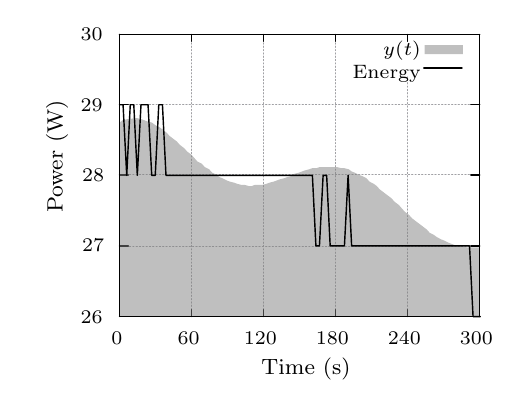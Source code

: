 
\definecolor{ca0a0a4}{RGB}{160,160,164}
\definecolor{c808080}{RGB}{128,128,128}
\begin{tikzpicture}[y=0.80pt, x=0.80pt, yscale=-0.5, xscale=0.66, inner sep=0pt, outer sep=0pt]
\scriptsize
\begin{scope}[draw=black,line join=bevel,line cap=rect,even odd rule,line width=0.512pt]
  \begin{scope}[cm={{1.0,0.0,0.0,1.0,(0.0,0.0)}},draw=black,line join=bevel,line cap=rect,line width=0.512pt]
  \end{scope}
  \begin{scope}[cm={{1.006,0.0,0.0,1.006,(0.0,0.0)}},draw=black,line join=bevel,line cap=rect,line width=0.512pt]
  \end{scope}
  \begin{scope}[cm={{1.006,0.0,0.0,1.006,(0.0,0.0)}},draw=ca0a0a4,dash pattern=on 0.40pt off 0.80pt,line join=round,line cap=round,line width=0.400pt]
    \path[draw] (53.5,268.5) -- (298.5,268.5);
  \end{scope}
  \begin{scope}[cm={{1.006,0.0,0.0,1.006,(0.0,0.0)}},draw=black,line join=round,line cap=round,line width=0.512pt]
    \path[draw] (53.5,268.5) -- (59.5,268.5);
    \path[draw] (298.5,268.5) -- (292.5,268.5);
  \end{scope}
  \begin{scope}[cm={{1.006,0.0,0.0,1.006,(0.0,0.0)}},draw=black,line join=bevel,line cap=rect,line width=0.512pt]
  \end{scope}
  \begin{scope}[cm={{1.006,0.0,0.0,1.006,(27.169,276.216)}},draw=black,line join=bevel,line cap=rect,line width=0.512pt]
  \end{scope}
  \begin{scope}[cm={{1.006,0.0,0.0,1.006,(27.169,276.216)}},draw=black,line join=bevel,line cap=rect,line width=0.512pt]
  \end{scope}
  \begin{scope}[cm={{1.006,0.0,0.0,1.006,(27.169,276.216)}},draw=black,line join=bevel,line cap=rect,line width=0.512pt]
  \end{scope}
  \begin{scope}[cm={{1.006,0.0,0.0,1.006,(27.169,276.216)}},draw=black,line join=bevel,line cap=rect,line width=0.512pt]
  \end{scope}
  \begin{scope}[cm={{1.006,0.0,0.0,1.006,(27.169,276.216)}},draw=black,line join=bevel,line cap=rect,line width=0.512pt]
  \end{scope}
  \begin{scope}[cm={{1.006,0.0,0.0,1.006,(27.169,276.216)}},draw=black,line join=bevel,line cap=rect,line width=0.512pt]
    \path[fill=black] (0.0,0.0) node[above right] (text40) {26};
  \end{scope}
  \begin{scope}[cm={{1.006,0.0,0.0,1.006,(27.169,276.216)}},draw=black,line join=bevel,line cap=rect,line width=0.512pt]
  \end{scope}
  \begin{scope}[cm={{1.006,0.0,0.0,1.006,(0.0,0.0)}},draw=black,line join=bevel,line cap=rect,line width=0.512pt]
  \end{scope}
  \begin{scope}[cm={{1.006,0.0,0.0,1.006,(0.0,0.0)}},draw=ca0a0a4,dash pattern=on 0.40pt off 0.80pt,line join=round,line cap=round,line width=0.400pt]
    \path[draw] (53.5,205.5) -- (298.5,205.5);
  \end{scope}
  \begin{scope}[cm={{1.006,0.0,0.0,1.006,(0.0,0.0)}},draw=black,line join=round,line cap=round,line width=0.512pt]
    \path[draw] (53.5,205.5) -- (59.5,205.5);
    \path[draw] (298.5,205.5) -- (292.5,205.5);
  \end{scope}
  \begin{scope}[cm={{1.006,0.0,0.0,1.006,(0.0,0.0)}},draw=black,line join=bevel,line cap=rect,line width=0.512pt]
  \end{scope}
  \begin{scope}[cm={{1.006,0.0,0.0,1.006,(28.175,211.816)}},draw=black,line join=bevel,line cap=rect,line width=0.512pt]
  \end{scope}
  \begin{scope}[cm={{1.006,0.0,0.0,1.006,(28.175,211.816)}},draw=black,line join=bevel,line cap=rect,line width=0.512pt]
  \end{scope}
  \begin{scope}[cm={{1.006,0.0,0.0,1.006,(28.175,211.816)}},draw=black,line join=bevel,line cap=rect,line width=0.512pt]
  \end{scope}
  \begin{scope}[cm={{1.006,0.0,0.0,1.006,(28.175,211.816)}},draw=black,line join=bevel,line cap=rect,line width=0.512pt]
  \end{scope}
  \begin{scope}[cm={{1.006,0.0,0.0,1.006,(28.175,211.816)}},draw=black,line join=bevel,line cap=rect,line width=0.512pt]
  \end{scope}
  \begin{scope}[cm={{1.006,0.0,0.0,1.006,(28.175,211.816)}},draw=black,line join=bevel,line cap=rect,line width=0.512pt]
    \path[fill=black] (0.0,0.0) node[above right] (text70) {27};
  \end{scope}
  \begin{scope}[cm={{1.006,0.0,0.0,1.006,(28.175,211.816)}},draw=black,line join=bevel,line cap=rect,line width=0.512pt]
  \end{scope}
  \begin{scope}[cm={{1.006,0.0,0.0,1.006,(0.0,0.0)}},draw=black,line join=bevel,line cap=rect,line width=0.512pt]
  \end{scope}
  \begin{scope}[cm={{1.006,0.0,0.0,1.006,(0.0,0.0)}},draw=ca0a0a4,dash pattern=on 0.40pt off 0.80pt,line join=round,line cap=round,line width=0.400pt]
    \path[draw] (53.5,141.5) -- (298.5,141.5);
  \end{scope}
  \begin{scope}[cm={{1.006,0.0,0.0,1.006,(0.0,0.0)}},draw=black,line join=round,line cap=round,line width=0.512pt]
    \path[draw] (53.5,141.5) -- (59.5,141.5);
    \path[draw] (298.5,141.5) -- (292.5,141.5);
  \end{scope}
  \begin{scope}[cm={{1.006,0.0,0.0,1.006,(0.0,0.0)}},draw=black,line join=bevel,line cap=rect,line width=0.512pt]
  \end{scope}
  \begin{scope}[cm={{1.006,0.0,0.0,1.006,(28.175,148.422)}},draw=black,line join=bevel,line cap=rect,line width=0.512pt]
  \end{scope}
  \begin{scope}[cm={{1.006,0.0,0.0,1.006,(28.175,148.422)}},draw=black,line join=bevel,line cap=rect,line width=0.512pt]
  \end{scope}
  \begin{scope}[cm={{1.006,0.0,0.0,1.006,(28.175,148.422)}},draw=black,line join=bevel,line cap=rect,line width=0.512pt]
  \end{scope}
  \begin{scope}[cm={{1.006,0.0,0.0,1.006,(28.175,148.422)}},draw=black,line join=bevel,line cap=rect,line width=0.512pt]
  \end{scope}
  \begin{scope}[cm={{1.006,0.0,0.0,1.006,(28.175,148.422)}},draw=black,line join=bevel,line cap=rect,line width=0.512pt]
  \end{scope}
  \begin{scope}[cm={{1.006,0.0,0.0,1.006,(28.175,148.422)}},draw=black,line join=bevel,line cap=rect,line width=0.512pt]
    \path[fill=black] (0.0,0.0) node[above right] (text100) {28};
  \end{scope}
  \begin{scope}[cm={{1.006,0.0,0.0,1.006,(28.175,148.422)}},draw=black,line join=bevel,line cap=rect,line width=0.512pt]
  \end{scope}
  \begin{scope}[cm={{1.006,0.0,0.0,1.006,(0.0,0.0)}},draw=black,line join=bevel,line cap=rect,line width=0.512pt]
  \end{scope}
  \begin{scope}[cm={{1.006,0.0,0.0,1.006,(0.0,0.0)}},draw=ca0a0a4,dash pattern=on 0.40pt off 0.80pt,line join=round,line cap=round,line width=0.400pt]
    \path[draw] (53.5,78.5) -- (298.5,78.5);
  \end{scope}
  \begin{scope}[cm={{1.006,0.0,0.0,1.006,(0.0,0.0)}},draw=black,line join=round,line cap=round,line width=0.512pt]
    \path[draw] (53.5,78.5) -- (59.5,78.5);
    \path[draw] (298.5,78.5) -- (292.5,78.5);
  \end{scope}
  \begin{scope}[cm={{1.006,0.0,0.0,1.006,(0.0,0.0)}},draw=black,line join=bevel,line cap=rect,line width=0.512pt]
  \end{scope}
  \begin{scope}[cm={{1.006,0.0,0.0,1.006,(27.169,85.028)}},draw=black,line join=bevel,line cap=rect,line width=0.512pt]
  \end{scope}
  \begin{scope}[cm={{1.006,0.0,0.0,1.006,(27.169,85.028)}},draw=black,line join=bevel,line cap=rect,line width=0.512pt]
  \end{scope}
  \begin{scope}[cm={{1.006,0.0,0.0,1.006,(27.169,85.028)}},draw=black,line join=bevel,line cap=rect,line width=0.512pt]
  \end{scope}
  \begin{scope}[cm={{1.006,0.0,0.0,1.006,(27.169,85.028)}},draw=black,line join=bevel,line cap=rect,line width=0.512pt]
  \end{scope}
  \begin{scope}[cm={{1.006,0.0,0.0,1.006,(27.169,85.028)}},draw=black,line join=bevel,line cap=rect,line width=0.512pt]
  \end{scope}
  \begin{scope}[cm={{1.006,0.0,0.0,1.006,(27.169,85.028)}},draw=black,line join=bevel,line cap=rect,line width=0.512pt]
    \path[fill=black] (0.0,0.0) node[above right] (text130) {29};
  \end{scope}
  \begin{scope}[cm={{1.006,0.0,0.0,1.006,(27.169,85.028)}},draw=black,line join=bevel,line cap=rect,line width=0.512pt]
  \end{scope}
  \begin{scope}[cm={{1.006,0.0,0.0,1.006,(0.0,0.0)}},draw=black,line join=bevel,line cap=rect,line width=0.512pt]
  \end{scope}
  \begin{scope}[cm={{1.006,0.0,0.0,1.006,(0.0,0.0)}},draw=ca0a0a4,dash pattern=on 0.40pt off 0.80pt,line join=round,line cap=round,line width=0.400pt]
    \path[draw] (53.5,15.5) -- (298.5,15.5);
  \end{scope}
  \begin{scope}[cm={{1.006,0.0,0.0,1.006,(0.0,0.0)}},draw=black,line join=round,line cap=round,line width=0.512pt]
    \path[draw] (53.5,15.5) -- (59.5,15.5);
    \path[draw] (298.5,15.5) -- (292.5,15.5);
  \end{scope}
  \begin{scope}[cm={{1.006,0.0,0.0,1.006,(0.0,0.0)}},draw=black,line join=bevel,line cap=rect,line width=0.512pt]
  \end{scope}
  \begin{scope}[cm={{1.006,0.0,0.0,1.006,(27.169,20.628)}},draw=black,line join=bevel,line cap=rect,line width=0.512pt]
  \end{scope}
  \begin{scope}[cm={{1.006,0.0,0.0,1.006,(27.169,20.628)}},draw=black,line join=bevel,line cap=rect,line width=0.512pt]
  \end{scope}
  \begin{scope}[cm={{1.006,0.0,0.0,1.006,(27.169,20.628)}},draw=black,line join=bevel,line cap=rect,line width=0.512pt]
  \end{scope}
  \begin{scope}[cm={{1.006,0.0,0.0,1.006,(27.169,20.628)}},draw=black,line join=bevel,line cap=rect,line width=0.512pt]
  \end{scope}
  \begin{scope}[cm={{1.006,0.0,0.0,1.006,(27.169,20.628)}},draw=black,line join=bevel,line cap=rect,line width=0.512pt]
  \end{scope}
  \begin{scope}[cm={{1.006,0.0,0.0,1.006,(27.169,20.628)}},draw=black,line join=bevel,line cap=rect,line width=0.512pt]
    \path[fill=black] (0.0,0.0) node[above right] (text160) {30};
  \end{scope}
  \begin{scope}[cm={{1.006,0.0,0.0,1.006,(27.169,20.628)}},draw=black,line join=bevel,line cap=rect,line width=0.512pt]
  \end{scope}
  \begin{scope}[cm={{1.006,0.0,0.0,1.006,(0.0,0.0)}},draw=black,line join=bevel,line cap=rect,line width=0.512pt]
  \end{scope}
  \begin{scope}[cm={{1.006,0.0,0.0,1.006,(0.0,0.0)}},draw=ca0a0a4,dash pattern=on 0.40pt off 0.80pt,line join=round,line cap=round,line width=0.400pt]
    \path[draw] (53.5,268.5) -- (53.5,15.5);
  \end{scope}
  \begin{scope}[cm={{1.006,0.0,0.0,1.006,(0.0,0.0)}},draw=black,line join=round,line cap=round,line width=0.512pt]
    \path[draw] (53.5,268.5) -- (53.5,262.5);
    \path[draw] (53.5,15.5) -- (53.5,21.5);
  \end{scope}
  \begin{scope}[cm={{1.006,0.0,0.0,1.006,(0.0,0.0)}},draw=black,line join=bevel,line cap=rect,line width=0.512pt]
  \end{scope}
  \begin{scope}[cm={{1.006,0.0,0.0,1.006,(48.3,291.309)}},draw=black,line join=bevel,line cap=rect,line width=0.512pt]
  \end{scope}
  \begin{scope}[cm={{1.006,0.0,0.0,1.006,(48.3,291.309)}},draw=black,line join=bevel,line cap=rect,line width=0.512pt]
  \end{scope}
  \begin{scope}[cm={{1.006,0.0,0.0,1.006,(48.3,291.309)}},draw=black,line join=bevel,line cap=rect,line width=0.512pt]
  \end{scope}
  \begin{scope}[cm={{1.006,0.0,0.0,1.006,(48.3,291.309)}},draw=black,line join=bevel,line cap=rect,line width=0.512pt]
  \end{scope}
  \begin{scope}[cm={{1.006,0.0,0.0,1.006,(48.3,291.309)}},draw=black,line join=bevel,line cap=rect,line width=0.512pt]
  \end{scope}
  \begin{scope}[cm={{1.006,0.0,0.0,1.006,(48.3,295.309)}},draw=black,line join=bevel,line cap=rect,line width=0.512pt]
    \path[fill=black] (0.0,0.0) node[above right] (text190) {0};
  \end{scope}
  \begin{scope}[cm={{1.006,0.0,0.0,1.006,(48.3,291.309)}},draw=black,line join=bevel,line cap=rect,line width=0.512pt]
  \end{scope}
  \begin{scope}[cm={{1.006,0.0,0.0,1.006,(0.0,0.0)}},draw=black,line join=bevel,line cap=rect,line width=0.512pt]
  \end{scope}
  \begin{scope}[cm={{1.006,0.0,0.0,1.006,(0.0,0.0)}},draw=ca0a0a4,dash pattern=on 0.40pt off 0.80pt,line join=round,line cap=round,line width=0.400pt]
    \path[draw] (102.5,268.5) -- (102.5,15.5);
  \end{scope}
  \begin{scope}[cm={{1.006,0.0,0.0,1.006,(0.0,0.0)}},draw=black,line join=round,line cap=round,line width=0.512pt]
    \path[draw] (102.5,268.5) -- (102.5,262.5);
    \path[draw] (102.5,15.5) -- (102.5,21.5);
  \end{scope}
  \begin{scope}[cm={{1.006,0.0,0.0,1.006,(0.0,0.0)}},draw=black,line join=bevel,line cap=rect,line width=0.512pt]
  \end{scope}
  \begin{scope}[cm={{1.006,0.0,0.0,1.006,(93.581,291.309)}},draw=black,line join=bevel,line cap=rect,line width=0.512pt]
  \end{scope}
  \begin{scope}[cm={{1.006,0.0,0.0,1.006,(93.581,291.309)}},draw=black,line join=bevel,line cap=rect,line width=0.512pt]
  \end{scope}
  \begin{scope}[cm={{1.006,0.0,0.0,1.006,(93.581,291.309)}},draw=black,line join=bevel,line cap=rect,line width=0.512pt]
  \end{scope}
  \begin{scope}[cm={{1.006,0.0,0.0,1.006,(93.581,291.309)}},draw=black,line join=bevel,line cap=rect,line width=0.512pt]
  \end{scope}
  \begin{scope}[cm={{1.006,0.0,0.0,1.006,(93.581,291.309)}},draw=black,line join=bevel,line cap=rect,line width=0.512pt]
  \end{scope}
  \begin{scope}[cm={{1.006,0.0,0.0,1.006,(93.581,295.309)}},draw=black,line join=bevel,line cap=rect,line width=0.512pt]
    \path[fill=black] (0.0,0.0) node[above right] (text220) {60};
  \end{scope}
  \begin{scope}[cm={{1.006,0.0,0.0,1.006,(93.581,291.309)}},draw=black,line join=bevel,line cap=rect,line width=0.512pt]
  \end{scope}
  \begin{scope}[cm={{1.006,0.0,0.0,1.006,(0.0,0.0)}},draw=black,line join=bevel,line cap=rect,line width=0.512pt]
  \end{scope}
  \begin{scope}[cm={{1.006,0.0,0.0,1.006,(0.0,0.0)}},draw=ca0a0a4,dash pattern=on 0.40pt off 0.80pt,line join=round,line cap=round,line width=0.400pt]
    \path[draw] (151.5,268.5) -- (151.5,15.5);
  \end{scope}
  \begin{scope}[cm={{1.006,0.0,0.0,1.006,(0.0,0.0)}},draw=black,line join=round,line cap=round,line width=0.512pt]
    \path[draw] (151.5,268.5) -- (151.5,262.5);
    \path[draw] (151.5,15.5) -- (151.5,21.5);
  \end{scope}
  \begin{scope}[cm={{1.006,0.0,0.0,1.006,(0.0,0.0)}},draw=black,line join=bevel,line cap=rect,line width=0.512pt]
  \end{scope}
  \begin{scope}[cm={{1.006,0.0,0.0,1.006,(138.863,291.309)}},draw=black,line join=bevel,line cap=rect,line width=0.512pt]
  \end{scope}
  \begin{scope}[cm={{1.006,0.0,0.0,1.006,(138.863,291.309)}},draw=black,line join=bevel,line cap=rect,line width=0.512pt]
  \end{scope}
  \begin{scope}[cm={{1.006,0.0,0.0,1.006,(138.863,291.309)}},draw=black,line join=bevel,line cap=rect,line width=0.512pt]
  \end{scope}
  \begin{scope}[cm={{1.006,0.0,0.0,1.006,(138.863,291.309)}},draw=black,line join=bevel,line cap=rect,line width=0.512pt]
  \end{scope}
  \begin{scope}[cm={{1.006,0.0,0.0,1.006,(138.863,291.309)}},draw=black,line join=bevel,line cap=rect,line width=0.512pt]
  \end{scope}
  \begin{scope}[cm={{1.006,0.0,0.0,1.006,(138.863,295.309)}},draw=black,line join=bevel,line cap=rect,line width=0.512pt]
    \path[fill=black] (0.0,0.0) node[above right] (text250) {120};
  \end{scope}
  \begin{scope}[cm={{1.006,0.0,0.0,1.006,(138.863,291.309)}},draw=black,line join=bevel,line cap=rect,line width=0.512pt]
  \end{scope}
  \begin{scope}[cm={{1.006,0.0,0.0,1.006,(0.0,0.0)}},draw=black,line join=bevel,line cap=rect,line width=0.512pt]
  \end{scope}
  \begin{scope}[cm={{1.006,0.0,0.0,1.006,(0.0,0.0)}},draw=ca0a0a4,dash pattern=on 0.40pt off 0.80pt,line join=round,line cap=round,line width=0.400pt]
    \path[draw] (200.5,268.5) -- (200.5,15.5);
  \end{scope}
  \begin{scope}[cm={{1.006,0.0,0.0,1.006,(0.0,0.0)}},draw=black,line join=round,line cap=round,line width=0.512pt]
    \path[draw] (200.5,268.5) -- (200.5,262.5);
    \path[draw] (200.5,15.5) -- (200.5,21.5);
  \end{scope}
  \begin{scope}[cm={{1.006,0.0,0.0,1.006,(0.0,0.0)}},draw=black,line join=bevel,line cap=rect,line width=0.512pt]
  \end{scope}
  \begin{scope}[cm={{1.006,0.0,0.0,1.006,(188.169,291.309)}},draw=black,line join=bevel,line cap=rect,line width=0.512pt]
  \end{scope}
  \begin{scope}[cm={{1.006,0.0,0.0,1.006,(188.169,291.309)}},draw=black,line join=bevel,line cap=rect,line width=0.512pt]
  \end{scope}
  \begin{scope}[cm={{1.006,0.0,0.0,1.006,(188.169,291.309)}},draw=black,line join=bevel,line cap=rect,line width=0.512pt]
  \end{scope}
  \begin{scope}[cm={{1.006,0.0,0.0,1.006,(188.169,291.309)}},draw=black,line join=bevel,line cap=rect,line width=0.512pt]
  \end{scope}
  \begin{scope}[cm={{1.006,0.0,0.0,1.006,(188.169,291.309)}},draw=black,line join=bevel,line cap=rect,line width=0.512pt]
  \end{scope}
  \begin{scope}[cm={{1.006,0.0,0.0,1.006,(188.169,295.309)}},draw=black,line join=bevel,line cap=rect,line width=0.512pt]
    \path[fill=black] (0.0,0.0) node[above right] (text280) {180};
  \end{scope}
  \begin{scope}[cm={{1.006,0.0,0.0,1.006,(188.169,291.309)}},draw=black,line join=bevel,line cap=rect,line width=0.512pt]
  \end{scope}
  \begin{scope}[cm={{1.006,0.0,0.0,1.006,(0.0,0.0)}},draw=black,line join=bevel,line cap=rect,line width=0.512pt]
  \end{scope}
  \begin{scope}[cm={{1.006,0.0,0.0,1.006,(0.0,0.0)}},draw=ca0a0a4,dash pattern=on 0.40pt off 0.80pt,line join=round,line cap=round,line width=0.400pt]
    \path[draw] (249.5,268.5) -- (249.5,53.5);
    \path[draw] (249.5,21.5) -- (249.5,15.5);
  \end{scope}
  \begin{scope}[cm={{1.006,0.0,0.0,1.006,(0.0,0.0)}},draw=black,line join=round,line cap=round,line width=0.512pt]
    \path[draw] (249.5,268.5) -- (249.5,262.5);
    \path[draw] (249.5,15.5) -- (249.5,21.5);
  \end{scope}
  \begin{scope}[cm={{1.006,0.0,0.0,1.006,(0.0,0.0)}},draw=black,line join=bevel,line cap=rect,line width=0.512pt]
  \end{scope}
  \begin{scope}[cm={{1.006,0.0,0.0,1.006,(237.475,291.309)}},draw=black,line join=bevel,line cap=rect,line width=0.512pt]
  \end{scope}
  \begin{scope}[cm={{1.006,0.0,0.0,1.006,(237.475,291.309)}},draw=black,line join=bevel,line cap=rect,line width=0.512pt]
  \end{scope}
  \begin{scope}[cm={{1.006,0.0,0.0,1.006,(237.475,291.309)}},draw=black,line join=bevel,line cap=rect,line width=0.512pt]
  \end{scope}
  \begin{scope}[cm={{1.006,0.0,0.0,1.006,(237.475,291.309)}},draw=black,line join=bevel,line cap=rect,line width=0.512pt]
  \end{scope}
  \begin{scope}[cm={{1.006,0.0,0.0,1.006,(237.475,291.309)}},draw=black,line join=bevel,line cap=rect,line width=0.512pt]
  \end{scope}
  \begin{scope}[cm={{1.006,0.0,0.0,1.006,(237.475,295.309)}},draw=black,line join=bevel,line cap=rect,line width=0.512pt]
    \path[fill=black] (0.0,0.0) node[above right] (text312) {240};
  \end{scope}
  \begin{scope}[cm={{1.006,0.0,0.0,1.006,(237.475,291.309)}},draw=black,line join=bevel,line cap=rect,line width=0.512pt]
  \end{scope}
  \begin{scope}[cm={{1.006,0.0,0.0,1.006,(0.0,0.0)}},draw=black,line join=bevel,line cap=rect,line width=0.512pt]
  \end{scope}
  \begin{scope}[cm={{1.006,0.0,0.0,1.006,(0.0,0.0)}},draw=ca0a0a4,dash pattern=on 0.40pt off 0.80pt,line join=round,line cap=round,line width=0.400pt]
    \path[draw] (298.5,268.5) -- (298.5,15.5);
  \end{scope}
  \begin{scope}[cm={{1.006,0.0,0.0,1.006,(0.0,0.0)}},draw=black,line join=round,line cap=round,line width=0.512pt]
    \path[draw] (298.5,268.5) -- (298.5,262.5);
    \path[draw] (298.5,15.5) -- (298.5,21.5);
  \end{scope}
  \begin{scope}[cm={{1.006,0.0,0.0,1.006,(0.0,0.0)}},draw=black,line join=bevel,line cap=rect,line width=0.512pt]
  \end{scope}
  \begin{scope}[cm={{1.006,0.0,0.0,1.006,(286.781,291.309)}},draw=black,line join=bevel,line cap=rect,line width=0.512pt]
  \end{scope}
  \begin{scope}[cm={{1.006,0.0,0.0,1.006,(286.781,291.309)}},draw=black,line join=bevel,line cap=rect,line width=0.512pt]
  \end{scope}
  \begin{scope}[cm={{1.006,0.0,0.0,1.006,(286.781,291.309)}},draw=black,line join=bevel,line cap=rect,line width=0.512pt]
  \end{scope}
  \begin{scope}[cm={{1.006,0.0,0.0,1.006,(286.781,291.309)}},draw=black,line join=bevel,line cap=rect,line width=0.512pt]
  \end{scope}
  \begin{scope}[cm={{1.006,0.0,0.0,1.006,(286.781,291.309)}},draw=black,line join=bevel,line cap=rect,line width=0.512pt]
  \end{scope}
  \begin{scope}[cm={{1.006,0.0,0.0,1.006,(286.781,295.309)}},draw=black,line join=bevel,line cap=rect,line width=0.512pt]
    \path[fill=black] (0.0,0.0) node[above right] (text342) {300};
  \end{scope}
  \begin{scope}[cm={{1.006,0.0,0.0,1.006,(286.781,291.309)}},draw=black,line join=bevel,line cap=rect,line width=0.512pt]
  \end{scope}
  \begin{scope}[cm={{1.006,0.0,0.0,1.006,(0.0,0.0)}},draw=black,line join=bevel,line cap=rect,line width=0.512pt]
  \end{scope}
  \begin{scope}[cm={{1.006,0.0,0.0,1.006,(0.0,0.0)}},draw=black,line join=round,line cap=round,line width=0.512pt]
    \path[draw] (53.5,15.5) -- (53.5,268.5) -- (298.5,268.5) --
      (298.5,15.5) -- (53.5,15.5);
  \end{scope}
  \begin{scope}[cm={{1.006,0.0,0.0,1.006,(0.0,0.0)}},draw=black,line join=bevel,line cap=rect,line width=0.512pt]
  \end{scope}
  \begin{scope}[cm={{0.0,-1.006,1.006,0.0,(13.584,176.597)}},draw=black,line join=bevel,line cap=rect,line width=0.512pt]
  \end{scope}
  \begin{scope}[cm={{0.0,-1.006,1.006,0.0,(13.584,176.597)}},draw=black,line join=bevel,line cap=rect,line width=0.512pt]
  \end{scope}
  \begin{scope}[cm={{0.0,-1.006,1.006,0.0,(13.584,176.597)}},draw=black,line join=bevel,line cap=rect,line width=0.512pt]
  \end{scope}
  \begin{scope}[cm={{0.0,-1.006,1.006,0.0,(13.584,176.597)}},draw=black,line join=bevel,line cap=rect,line width=0.512pt]
  \end{scope}
  \begin{scope}[cm={{0.0,-1.006,1.006,0.0,(13.584,176.597)}},draw=black,line join=bevel,line cap=rect,line width=0.512pt]
  \end{scope}
  \begin{scope}[cm={{0.0,-1.006,1.006,0.0,(3.584,176.597)}},draw=black,line join=bevel,line cap=rect,line width=0.512pt]
    \path[fill=black] (0.0,0.0) node[above right] (text366) {\rotatebox{90}{\footnotesize Power (W)}};
  \end{scope}
  \begin{scope}[cm={{0.0,-1.006,1.006,0.0,(13.584,176.597)}},draw=black,line join=bevel,line cap=rect,line width=0.512pt]
  \end{scope}
  \begin{scope}[cm={{1.006,0.0,0.0,1.006,(150.938,317.472)}},draw=black,line join=bevel,line cap=rect,line width=0.512pt]
  \end{scope}
  \begin{scope}[cm={{1.006,0.0,0.0,1.006,(150.938,317.472)}},draw=black,line join=bevel,line cap=rect,line width=0.512pt]
  \end{scope}
  \begin{scope}[cm={{1.006,0.0,0.0,1.006,(150.938,317.472)}},draw=black,line join=bevel,line cap=rect,line width=0.512pt]
  \end{scope}
  \begin{scope}[cm={{1.006,0.0,0.0,1.006,(150.938,317.472)}},draw=black,line join=bevel,line cap=rect,line width=0.512pt]
  \end{scope}
  \begin{scope}[cm={{1.006,0.0,0.0,1.006,(150.938,317.472)}},draw=black,line join=bevel,line cap=rect,line width=0.512pt]
  \end{scope}
  \begin{scope}[cm={{1.006,0.0,0.0,1.006,(150.938,327.472)}},draw=black,line join=bevel,line cap=rect,line width=0.512pt]
    \path[fill=black] (0.0,0.0) node[above right] (text382) {\footnotesize Time (s)};
  \end{scope}
  \begin{scope}[cm={{1.006,0.0,0.0,1.006,(150.938,317.472)}},draw=black,line join=bevel,line cap=rect,line width=0.512pt]
  \end{scope}
  \begin{scope}[cm={{1.006,0.0,0.0,1.006,(208.294,33.206)}},draw=black,line join=bevel,line cap=rect,line width=0.512pt]
  \end{scope}
  \begin{scope}[cm={{1.006,0.0,0.0,1.006,(208.294,33.206)}},draw=black,line join=bevel,line cap=rect,line width=0.512pt]
  \end{scope}
  \begin{scope}[cm={{1.006,0.0,0.0,1.006,(208.294,33.206)}},draw=black,line join=bevel,line cap=rect,line width=0.512pt]
  \end{scope}
  \begin{scope}[cm={{1.006,0.0,0.0,1.006,(208.294,33.206)}},draw=black,line join=bevel,line cap=rect,line width=0.512pt]
  \end{scope}
  \begin{scope}[cm={{1.006,0.0,0.0,1.006,(208.294,33.206)}},draw=black,line join=bevel,line cap=rect,line width=0.512pt]
  \end{scope}
  \begin{scope}[cm={{1.006,0.0,0.0,1.006,(234.294,38.706)}},draw=black,line join=bevel,line cap=rect,line width=0.512pt]
    \path[fill=black] (0.0,0.0) node[above right] (text398) {\scriptsize $y(t)$};
  \end{scope}
  \begin{scope}[cm={{1.006,0.0,0.0,1.006,(208.294,33.206)}},draw=black,line join=bevel,line cap=rect,line width=0.512pt]
  \end{scope}
  \begin{scope}[cm={{1.006,0.0,0.0,1.006,(0.0,0.0)}},draw=black,line join=bevel,line cap=rect,line width=0.512pt]
  \end{scope}
  \begin{scope}[cm={{1.006,0.0,0.0,1.006,(0.0,0.0)}},fill=c808080,fill opacity=0.500,transparency group]
    \path[fill,rounded corners=0.0cm] (261.0,25.0) rectangle
      (287.0,33.0);
  \end{scope}
  \begin{scope}[cm={{1.006,0.0,0.0,1.006,(0.0,0.0)}},draw=black,line join=bevel,line cap=rect,line width=0.512pt]
  \end{scope}
  \begin{scope}[cm={{1.006,0.0,0.0,1.006,(0.0,0.0)}},draw=black,line join=bevel,line cap=rect,line width=0.512pt]
  \end{scope}
  \begin{scope}[cm={{1.006,0.0,0.0,1.006,(0.0,0.0)}},draw=black,line join=bevel,line cap=rect,line width=0.512pt]
  \end{scope}
  \begin{scope}[cm={{1.006,0.0,0.0,1.006,(0.0,0.0)}},draw=black,line join=bevel,line cap=rect,line width=0.512pt]
  \end{scope}
  \begin{scope}[cm={{1.006,0.0,0.0,1.006,(0.0,0.0)}},fill=c808080,line join=bevel,line cap=rect,draw opacity=0.500,fill opacity=0.500,line width=0.512pt,transparency group]
    \path[fill,even odd rule] (53.5,268.5) -- (53.5,94.5) --
      (55.5,92.5) -- (58.5,91.5) -- (60.5,91.5) --
      (63.5,90.5) -- (65.5,90.5) -- (68.5,91.5) --
      (70.5,92.5) -- (72.5,93.5) -- (75.5,94.5) --
      (77.5,96.5) -- (80.5,98.5) -- (82.5,100.5) --
      (85.5,103.5) -- (87.5,106.5) -- (89.5,108.5) --
      (92.5,111.5) -- (94.5,114.5) -- (97.5,117.5) --
      (99.5,120.5) -- (102.5,123.5) -- (104.5,126.5) --
      (106.5,129.5) -- (109.5,131.5) -- (111.5,134.5) --
      (114.5,136.5) -- (116.5,139.5) -- (119.5,141.5) --
      (121.5,143.5) -- (123.5,144.5) -- (126.5,146.5) --
      (128.5,147.5) -- (131.5,148.5) -- (133.5,149.5) --
      (136.5,150.5) -- (138.5,150.5) -- (141.5,151.5) --
      (143.5,151.5) -- (145.5,150.5) -- (148.5,150.5) --
      (150.5,150.5) -- (153.5,149.5) -- (155.5,148.5) --
      (158.5,147.5) -- (160.5,146.5) -- (162.5,145.5) --
      (165.5,144.5) -- (167.5,143.5) -- (170.5,142.5) --
      (172.5,140.5) -- (175.5,139.5) -- (177.5,138.5) --
      (179.5,137.5) -- (182.5,136.5) -- (184.5,135.5) --
      (187.5,135.5) -- (189.5,134.5) -- (192.5,134.5) --
      (194.5,134.5) -- (196.5,134.5) -- (199.5,134.5) --
      (201.5,134.5) -- (204.5,135.5) -- (206.5,135.5) --
      (209.5,136.5) -- (211.5,138.5) -- (213.5,139.5) --
      (216.5,141.5) -- (218.5,142.5) -- (221.5,144.5) --
      (223.5,147.5) -- (226.5,149.5) -- (228.5,151.5) --
      (230.5,154.5) -- (233.5,157.5) -- (235.5,159.5) --
      (238.5,162.5) -- (240.5,165.5) -- (243.5,168.5) --
      (245.5,171.5) -- (247.5,174.5) -- (250.5,177.5) --
      (252.5,180.5) -- (255.5,183.5) -- (257.5,185.5) --
      (260.5,188.5) -- (262.5,190.5) -- (264.5,193.5) --
      (267.5,195.5) -- (269.5,197.5) -- (272.5,199.5) --
      (274.5,200.5) -- (277.5,202.5) -- (279.5,203.5) --
      (281.5,204.5) -- (284.5,205.5) -- (286.5,205.5) --
      (289.5,206.5) -- (291.5,206.5) -- (294.5,206.5) --
      (298.5,206.5) -- (298.5,268.5) -- (53.5,268.5);
  \end{scope}
  \begin{scope}[cm={{1.006,0.0,0.0,1.006,(0.0,0.0)}},draw=black,line join=bevel,line cap=rect,line width=0.512pt]
  \end{scope}
  \begin{scope}[cm={{1.006,0.0,0.0,1.006,(213.325,49.306)}},draw=black,line join=bevel,line cap=rect,line width=0.512pt]
  \end{scope}
  \begin{scope}[cm={{1.006,0.0,0.0,1.006,(213.325,49.306)}},draw=black,line join=bevel,line cap=rect,line width=0.512pt]
  \end{scope}
  \begin{scope}[cm={{1.006,0.0,0.0,1.006,(213.325,49.306)}},draw=black,line join=bevel,line cap=rect,line width=0.512pt]
  \end{scope}
  \begin{scope}[cm={{1.006,0.0,0.0,1.006,(213.325,49.306)}},draw=black,line join=bevel,line cap=rect,line width=0.512pt]
  \end{scope}
  \begin{scope}[cm={{1.006,0.0,0.0,1.006,(213.325,49.306)}},draw=black,line join=bevel,line cap=rect,line width=0.512pt]
  \end{scope}
  \begin{scope}[cm={{1.006,0.0,0.0,1.006,(213.325,58.306)}},draw=black,line join=bevel,line cap=rect,line width=0.512pt]
    \path[fill=black] (0.0,0.0) node[above right] (text434) {\scriptsize Energy};
  \end{scope}
  \begin{scope}[cm={{1.006,0.0,0.0,1.006,(213.325,49.306)}},draw=black,line join=bevel,line cap=rect,line width=0.512pt]
  \end{scope}
  \begin{scope}[cm={{1.006,0.0,0.0,1.006,(0.0,0.0)}},draw=black,line join=bevel,line cap=rect,line width=0.512pt]
  \end{scope}
  \begin{scope}[cm={{1.006,0.0,0.0,1.006,(0.0,0.0)}},draw=black,line join=round,line cap=round,line width=0.512pt]
    \path[draw,even odd rule] (260.5,45.5) -- (286.5,45.5);
  \end{scope}
  \begin{scope}[cm={{1.006,0.0,0.0,1.006,(0.0,0.0)}},draw=black,line join=bevel,line cap=rect,line width=0.512pt]
  \end{scope}
  \begin{scope}[cm={{1.006,0.0,0.0,1.006,(0.0,0.0)}},draw=black,line join=bevel,line cap=rect,line width=0.512pt]
  \end{scope}
  \begin{scope}[cm={{1.006,0.0,0.0,1.006,(0.0,0.0)}},draw=black,line join=bevel,line cap=rect,line width=0.512pt]
  \end{scope}
  \begin{scope}[cm={{1.006,0.0,0.0,1.006,(0.0,0.0)}},draw=black,line join=bevel,line cap=rect,line width=0.512pt]
  \end{scope}
  \begin{scope}[cm={{1.006,0.0,0.0,1.006,(0.0,0.0)}},draw=black,line join=round,line cap=round,line width=0.512pt]
    \path[draw] (53.5,78.5) -- (53.5,78.5) -- (55.9,78.5) --
      (58.4,141.9) -- (60.8,78.5) -- (63.2,78.5) --
      (65.6,141.9) -- (68.1,78.5) -- (70.5,78.5) --
      (72.9,78.5) -- (75.4,141.9) -- (77.8,141.9) --
      (80.2,78.5) -- (82.7,78.5) -- (85.1,141.9) --
      (87.5,141.9) -- (89.9,141.9) -- (92.4,141.9) --
      (94.8,141.9) -- (97.2,141.9) -- (99.7,141.9) --
      (102.1,141.9) -- (104.5,141.9) -- (106.9,141.9) --
      (109.4,141.9) -- (111.8,141.9) -- (114.2,141.9) --
      (116.7,141.9) -- (119.1,141.9) -- (121.5,141.9) --
      (123.9,141.9) -- (126.4,141.9) -- (128.8,141.9) --
      (131.2,141.9) -- (133.7,141.9) -- (136.1,141.9) --
      (138.5,141.9) -- (141.0,141.9) -- (143.4,141.9) --
      (145.8,141.9) -- (148.2,141.9) -- (150.7,141.9) --
      (153.1,141.9) -- (155.5,141.9) -- (158.0,141.9) --
      (160.4,141.9) -- (162.8,141.9) -- (165.2,141.9) --
      (167.7,141.9) -- (170.1,141.9) -- (172.5,141.9) --
      (175.0,141.9) -- (177.4,141.9) -- (179.8,141.9) --
      (182.2,141.9) -- (184.7,141.9) -- (187.1,205.3) --
      (189.5,205.3) -- (192.0,141.9) -- (194.4,141.9) --
      (196.8,205.3) -- (199.3,205.3) -- (201.7,205.3) --
      (204.1,205.3) -- (206.5,205.3) -- (209.0,141.9) --
      (211.4,205.3) -- (213.8,205.3) -- (216.3,205.3) --
      (218.7,205.3) -- (221.1,205.3) -- (223.5,205.3) --
      (226.0,205.3) -- (228.4,205.3) -- (230.8,205.3) --
      (233.3,205.3) -- (235.7,205.3) -- (238.1,205.3) --
      (240.6,205.3) -- (243.0,205.3) -- (245.4,205.3) --
      (247.8,205.3) -- (250.3,205.3) -- (252.7,205.3) --
      (255.1,205.3) -- (257.6,205.3) -- (260.0,205.3) --
      (262.4,205.3) -- (264.8,205.3) -- (267.3,205.3) --
      (269.7,205.3) -- (272.1,205.3) -- (274.6,205.3) --
      (277.0,205.3) -- (279.4,205.3) -- (281.8,205.3) --
      (284.3,205.3) -- (286.7,205.3) -- (289.1,205.3) --
      (291.6,205.3) -- (294.0,268.7) -- (298.9,268.7);
  \end{scope}
  \begin{scope}[cm={{1.006,0.0,0.0,1.006,(0.0,0.0)}},draw=black,line join=bevel,line cap=rect,line width=0.512pt]
  \end{scope}
  \begin{scope}[cm={{1.006,0.0,0.0,1.006,(0.0,0.0)}},draw=black,line join=bevel,line cap=rect,line width=0.512pt]
  \end{scope}
  \begin{scope}[cm={{1.006,0.0,0.0,1.006,(0.0,0.0)}},draw=black,line join=round,line cap=round,line width=0.512pt]
    \path[draw] (53.5,15.5) -- (53.5,268.5) -- (298.5,268.5) --
      (298.5,15.5) -- (53.5,15.5);
  \end{scope}
  \begin{scope}[cm={{1.006,0.0,0.0,1.006,(0.0,0.0)}},draw=black,line join=bevel,line cap=rect,line width=0.512pt]
  \end{scope}
  \begin{scope}[cm={{1.0,0.0,0.0,1.0,(0.0,0.0)}},draw=black,line join=bevel,line cap=rect,line width=0.512pt]
  \end{scope}
\end{scope}
\end{tikzpicture}


